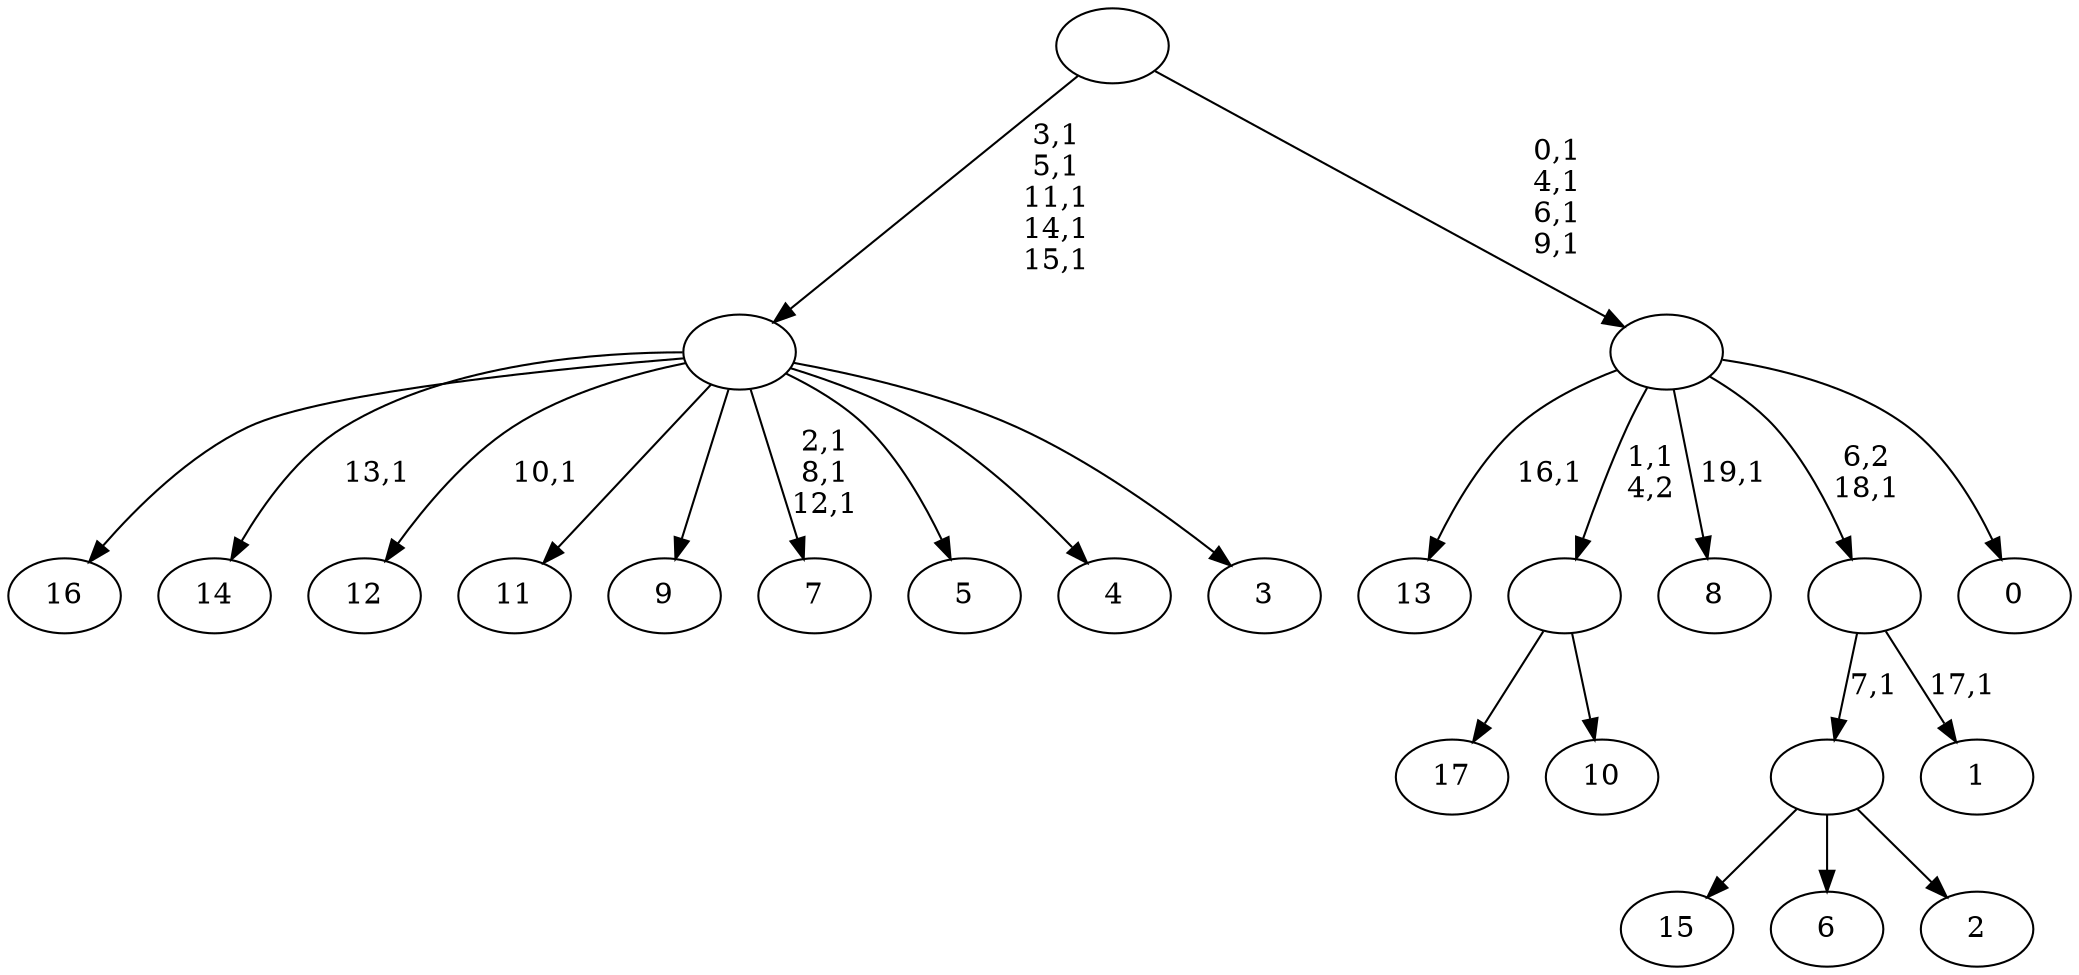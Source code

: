 digraph T {
	38 [label="17"]
	37 [label="16"]
	36 [label="15"]
	35 [label="14"]
	33 [label="13"]
	31 [label="12"]
	29 [label="11"]
	28 [label="10"]
	27 [label=""]
	26 [label="9"]
	25 [label="8"]
	23 [label="7"]
	19 [label="6"]
	18 [label="5"]
	17 [label="4"]
	16 [label="3"]
	15 [label=""]
	10 [label="2"]
	9 [label=""]
	8 [label="1"]
	6 [label=""]
	5 [label="0"]
	4 [label=""]
	0 [label=""]
	27 -> 38 [label=""]
	27 -> 28 [label=""]
	15 -> 23 [label="2,1\n8,1\n12,1"]
	15 -> 31 [label="10,1"]
	15 -> 35 [label="13,1"]
	15 -> 37 [label=""]
	15 -> 29 [label=""]
	15 -> 26 [label=""]
	15 -> 18 [label=""]
	15 -> 17 [label=""]
	15 -> 16 [label=""]
	9 -> 36 [label=""]
	9 -> 19 [label=""]
	9 -> 10 [label=""]
	6 -> 8 [label="17,1"]
	6 -> 9 [label="7,1"]
	4 -> 25 [label="19,1"]
	4 -> 33 [label="16,1"]
	4 -> 27 [label="1,1\n4,2"]
	4 -> 6 [label="6,2\n18,1"]
	4 -> 5 [label=""]
	0 -> 4 [label="0,1\n4,1\n6,1\n9,1"]
	0 -> 15 [label="3,1\n5,1\n11,1\n14,1\n15,1"]
}

